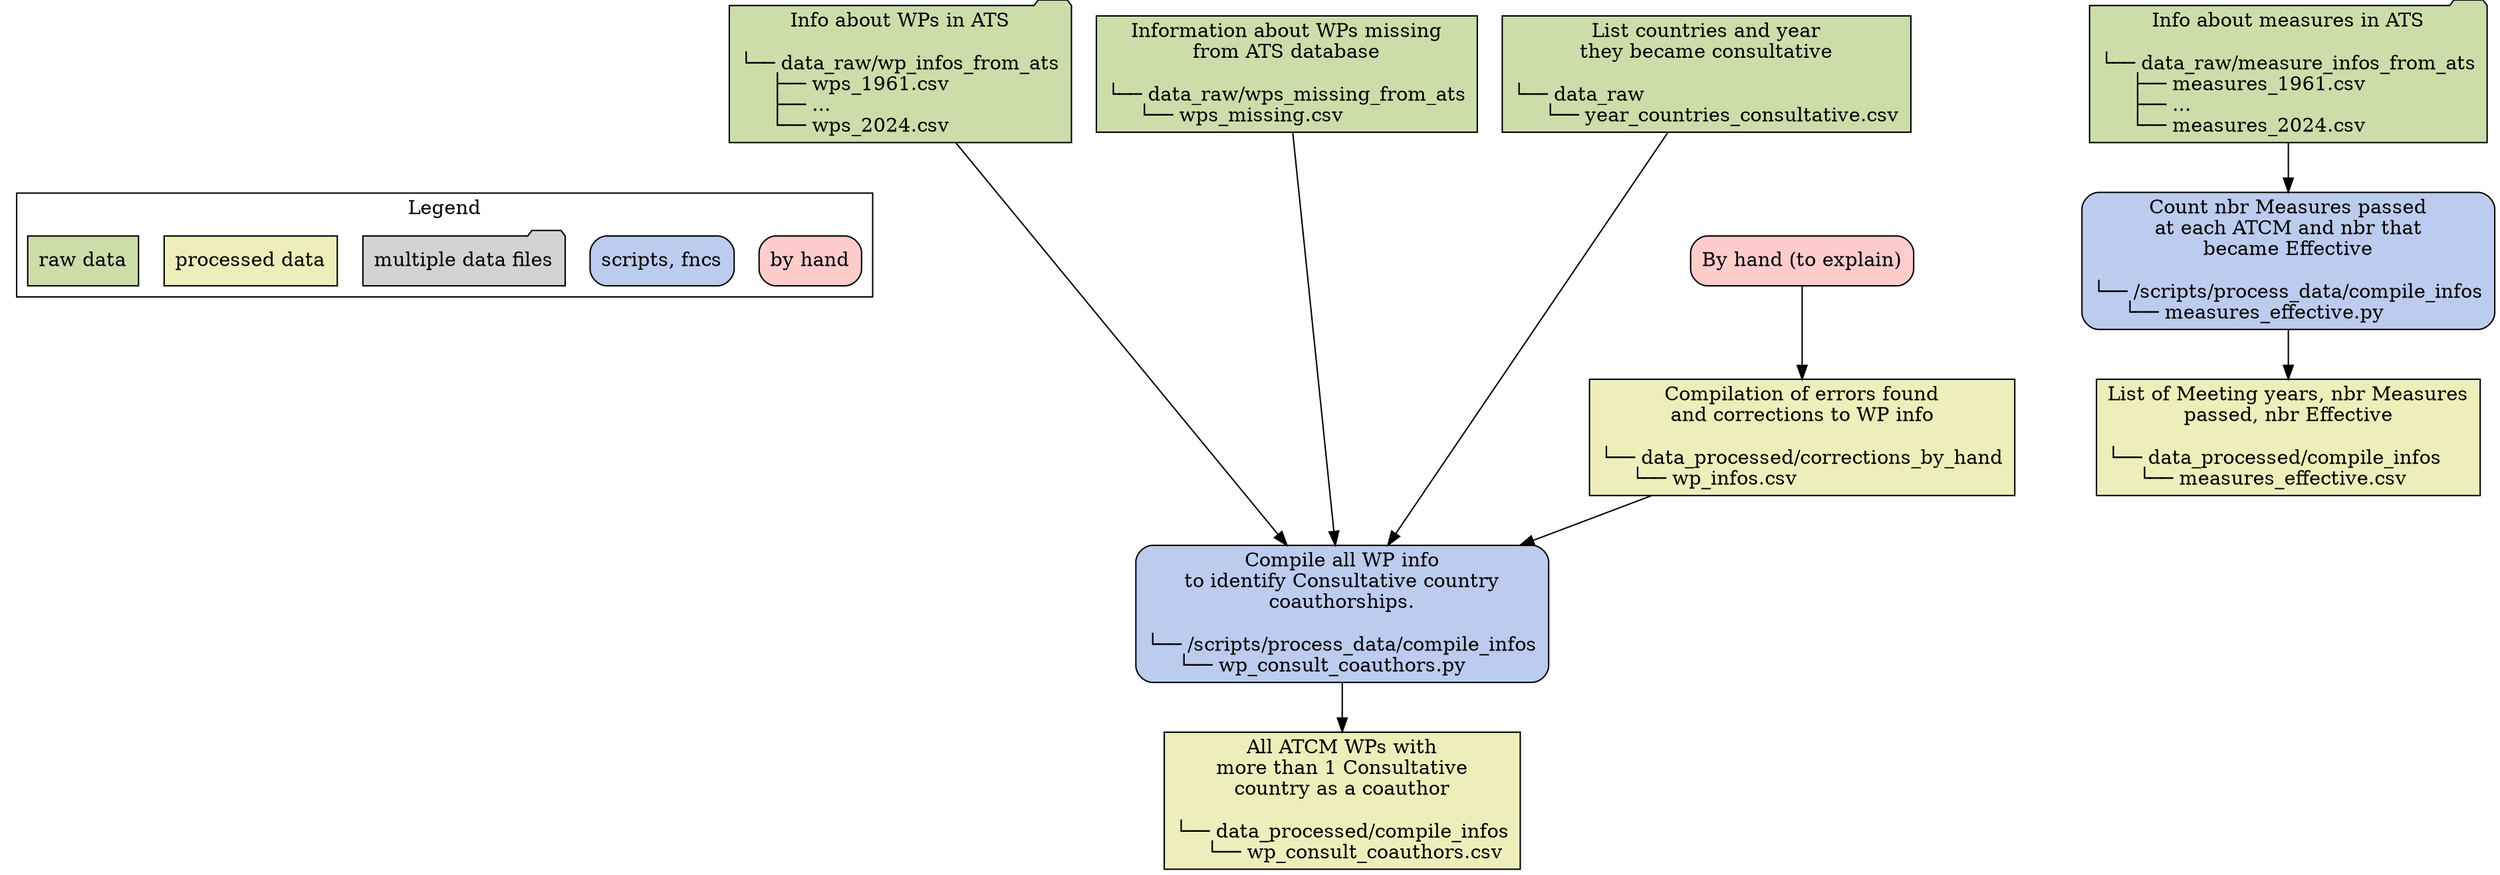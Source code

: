 digraph {
	graph [rankdir=TD];
	node [label="\N", shape=rectangle, color="black"];

    // legend - separate out at end
    subgraph cluster_legend {
        label="Legend";
        leg3 [label="by hand", fillcolor="#ffcccc", style="rounded, filled"];
        // leg5 [label="scripts, fncs w. LLM", fillcolor="#cceeff", style="rounded, filled"];
        leg2 [label="scripts, fncs", fillcolor="#bbccee", style="rounded, filled"];
        leg4 [label="multiple data files", fillcolor="lightgray", style="filled", shape=folder];
        leg1 [label="processed data", fillcolor="#eeeebb", style="filled"];
        leg0 [label="raw data", fillcolor="#ccddaa", style="filled"];
        {rank="same" leg1 leg0 leg4 leg2 leg3};
    }

    // nodes
    { // raw data
        rank="source"
        node [fillcolor="#ccddaa", style="filled"];
        wp_infos_ats [label="Info about WPs in ATS\n\l└── data_raw/wp_infos_from_ats\l     ├── wps_1961.csv\l     ├── ...\l     └── wps_2024.csv\l",shape="folder"];
        wps_missing_csv [label="Information about WPs missing\nfrom ATS database\n\l└── data_raw/wps_missing_from_ats\l     └── wps_missing.csv\l"];
        measure_infos_ats [label="Info about measures in ATS\n\l└── data_raw/measure_infos_from_ats\l     ├── measures_1961.csv\l     ├── ...\l     └── measures_2024.csv\l",shape="folder"];
        year_countries_consultative [label="List countries and year\nthey became consultative\n\l└── data_raw\l     └── year_countries_consultative.csv\l"];
        // measure_texts_ats [label="Full text of measures as\n found on ATS website\n\l├── measure_texts_from_ats\l│    ├── 1961\l│    │    ├── Recommendation_I.txt\l│    │    ├── Recommendation_II.txt\l│    │    ├── ...\l│    ├── ...\l│    ├── 2024\l",shape="folder"];
        // list_of_docs_pdf [label="Documents that provide\na list of documents\nsubmitted to each ATCM\n\l├── list_of_docs\l│    ├── list_of_docs_1961.pdf\l│    ├── ...\l│    ├── list_of_docs_2001.pdf\l",shape="folder"];
        // list_of_docs_csv [label="Info about each list of documents\nfound including nbr WPs listed.\n\n├── list_of_docs\l│    ├── list_of_docs.csv\l"];
        // wps_missing_template [label="A template listing year, meeting,\nID number of missing WPs.\n\nwps_missing_from_ats/\nwps_missing_template.csv"];
        // wp_pdfs [label="Working Paper PDFs\n\n└── wp_pdfs\l     ├── 1968\l     ├── 1989\l     ├── 1995\l     └── 1998\l",shape="folder"];
        // fr_pdfs [label="Final Report PDFs\n\n└── fr_pdfs\l     ├── ATCM1_fr001_e.pdf\l     ├── ...\l     └── ATCM45_fr001_e.pdf\l",shape="folder"];
        // ATCMs [label="List ATCMs incl. year, name\n\nATCMs.csv"];
    }
    { // scripts and functions
        node [style="rounded, filled"];
        { // No LLM
            node [fillcolor="#bbccee"];
            compile_wp_consult_coauthors [label="Compile all WP info\nto identify Consultative country\ncoauthorships.\n\l└── /scripts/process_data/compile_infos\l     └── wp_consult_coauthors.py\l"];
            compile_measures_effective [label="Count nbr Measures passed\nat each ATCM and nbr that\nbecame Effective\n\l└── /scripts/process_data/compile_infos\l     └── measures_effective.py\l"];
        }
        { // LLM
            node [fillcolor="#cceeff"];
        }
    }
    { // processed-data nodes
        node [fillcolor="#eeeebb", style="filled"];
        wp_consult_coauthors [label="All ATCM WPs with\nmore than 1 Consultative\ncountry as a coauthor\n\l└── data_processed/compile_infos\l     └── wp_consult_coauthors.csv\l"];
        corrns_wps [label="Compilation of errors found\nand corrections to WP info\n\l└── data_processed/corrections_by_hand\l     └── wp_infos.csv\l"];
        measures_effective [label="List of Meeting years, nbr Measures\npassed, nbr Effective\n\l└── data_processed/compile_infos\l     └── measures_effective.csv\l"];
    }
    { // by hand
        node [fillcolor="#ffcccc", style="rounded, filled"];
        make_corrns_wps [label="By hand (to explain)"];
    }
    { // Result
        node [shape="plaintext"];
        // dot_graph [label="Graph of connections between\n WPs, Recs, past and future meetings", fontsize="16"];
    }

    // connections
    make_corrns_wps -> corrns_wps;
    {wp_infos_ats wps_missing_csv corrns_wps year_countries_consultative} -> compile_wp_consult_coauthors -> wp_consult_coauthors;
    measure_infos_ats -> compile_measures_effective -> measures_effective;
}
